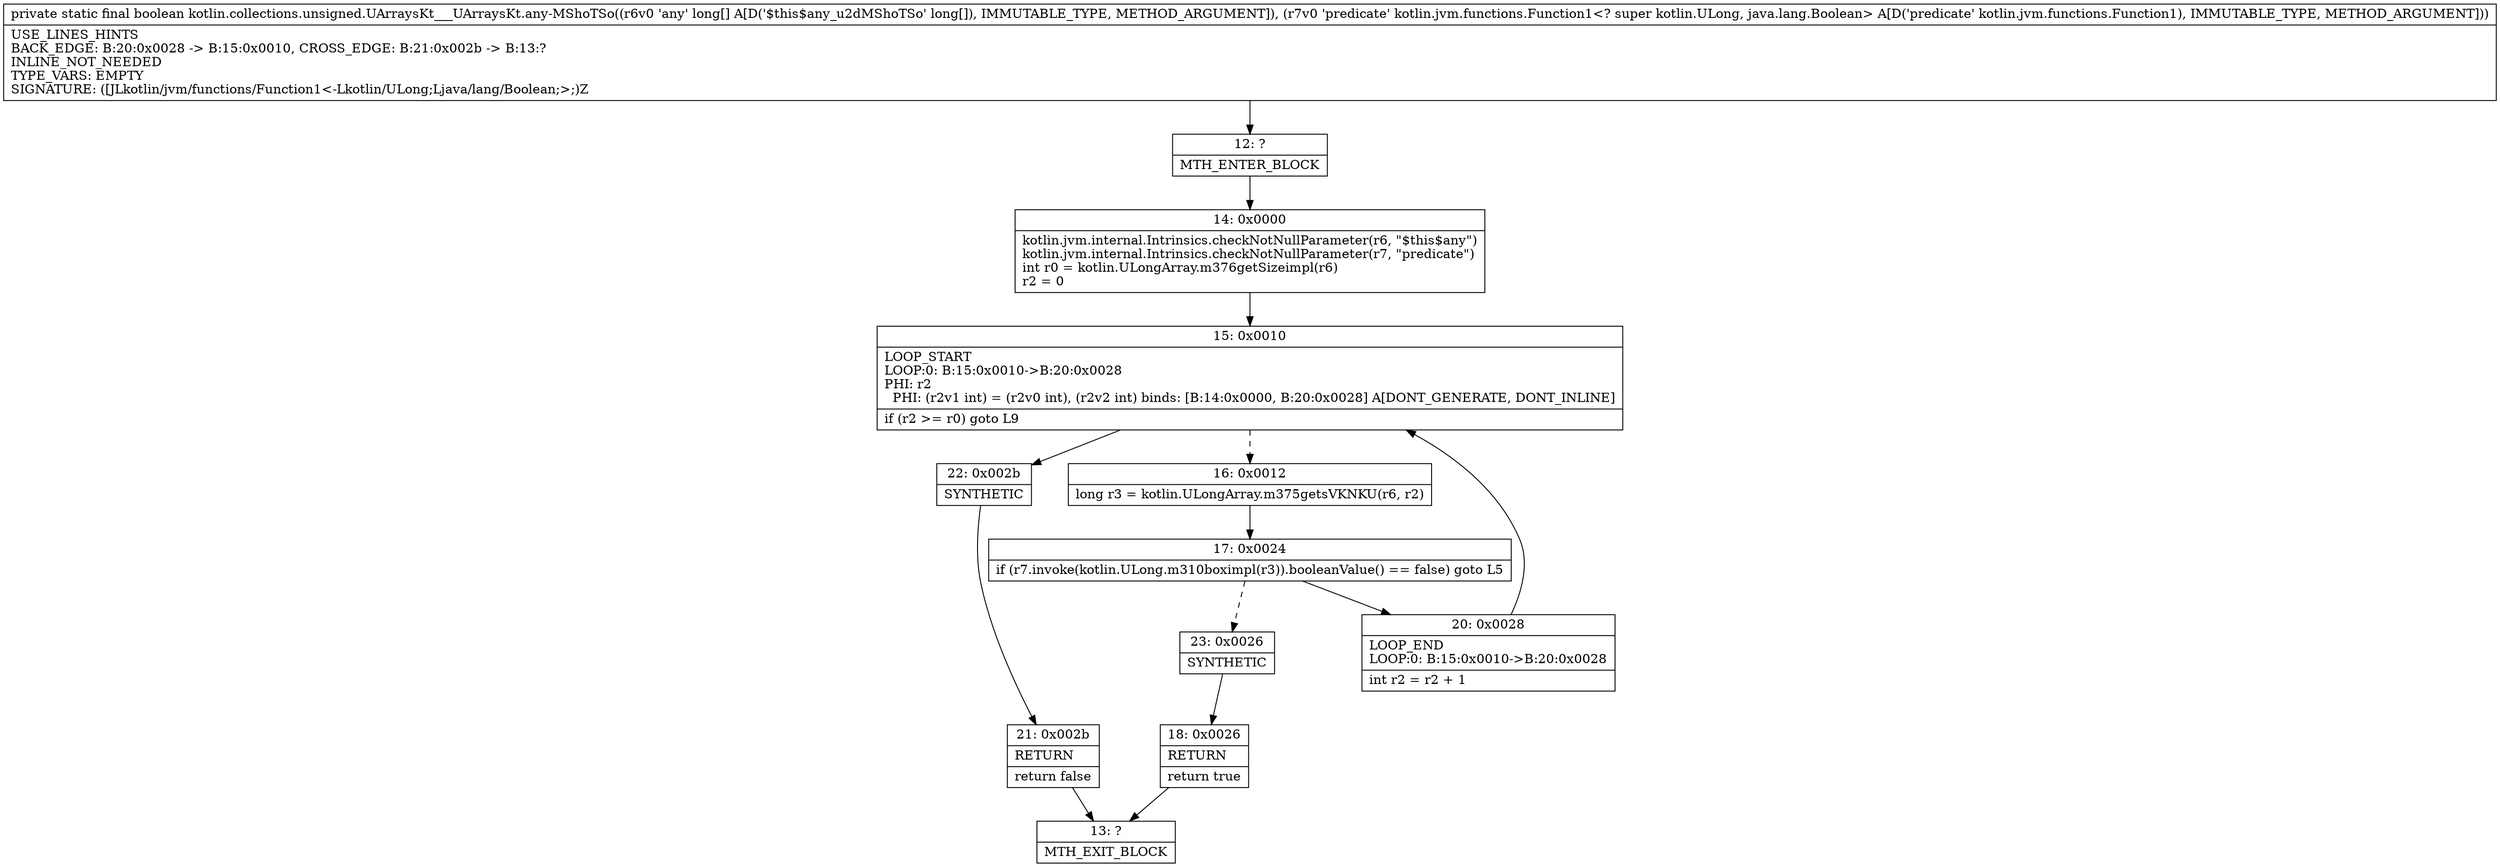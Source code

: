 digraph "CFG forkotlin.collections.unsigned.UArraysKt___UArraysKt.any\-MShoTSo([JLkotlin\/jvm\/functions\/Function1;)Z" {
Node_12 [shape=record,label="{12\:\ ?|MTH_ENTER_BLOCK\l}"];
Node_14 [shape=record,label="{14\:\ 0x0000|kotlin.jvm.internal.Intrinsics.checkNotNullParameter(r6, \"$this$any\")\lkotlin.jvm.internal.Intrinsics.checkNotNullParameter(r7, \"predicate\")\lint r0 = kotlin.ULongArray.m376getSizeimpl(r6)\lr2 = 0\l}"];
Node_15 [shape=record,label="{15\:\ 0x0010|LOOP_START\lLOOP:0: B:15:0x0010\-\>B:20:0x0028\lPHI: r2 \l  PHI: (r2v1 int) = (r2v0 int), (r2v2 int) binds: [B:14:0x0000, B:20:0x0028] A[DONT_GENERATE, DONT_INLINE]\l|if (r2 \>= r0) goto L9\l}"];
Node_16 [shape=record,label="{16\:\ 0x0012|long r3 = kotlin.ULongArray.m375getsVKNKU(r6, r2)\l}"];
Node_17 [shape=record,label="{17\:\ 0x0024|if (r7.invoke(kotlin.ULong.m310boximpl(r3)).booleanValue() == false) goto L5\l}"];
Node_20 [shape=record,label="{20\:\ 0x0028|LOOP_END\lLOOP:0: B:15:0x0010\-\>B:20:0x0028\l|int r2 = r2 + 1\l}"];
Node_23 [shape=record,label="{23\:\ 0x0026|SYNTHETIC\l}"];
Node_18 [shape=record,label="{18\:\ 0x0026|RETURN\l|return true\l}"];
Node_13 [shape=record,label="{13\:\ ?|MTH_EXIT_BLOCK\l}"];
Node_22 [shape=record,label="{22\:\ 0x002b|SYNTHETIC\l}"];
Node_21 [shape=record,label="{21\:\ 0x002b|RETURN\l|return false\l}"];
MethodNode[shape=record,label="{private static final boolean kotlin.collections.unsigned.UArraysKt___UArraysKt.any\-MShoTSo((r6v0 'any' long[] A[D('$this$any_u2dMShoTSo' long[]), IMMUTABLE_TYPE, METHOD_ARGUMENT]), (r7v0 'predicate' kotlin.jvm.functions.Function1\<? super kotlin.ULong, java.lang.Boolean\> A[D('predicate' kotlin.jvm.functions.Function1), IMMUTABLE_TYPE, METHOD_ARGUMENT]))  | USE_LINES_HINTS\lBACK_EDGE: B:20:0x0028 \-\> B:15:0x0010, CROSS_EDGE: B:21:0x002b \-\> B:13:?\lINLINE_NOT_NEEDED\lTYPE_VARS: EMPTY\lSIGNATURE: ([JLkotlin\/jvm\/functions\/Function1\<\-Lkotlin\/ULong;Ljava\/lang\/Boolean;\>;)Z\l}"];
MethodNode -> Node_12;Node_12 -> Node_14;
Node_14 -> Node_15;
Node_15 -> Node_16[style=dashed];
Node_15 -> Node_22;
Node_16 -> Node_17;
Node_17 -> Node_20;
Node_17 -> Node_23[style=dashed];
Node_20 -> Node_15;
Node_23 -> Node_18;
Node_18 -> Node_13;
Node_22 -> Node_21;
Node_21 -> Node_13;
}

